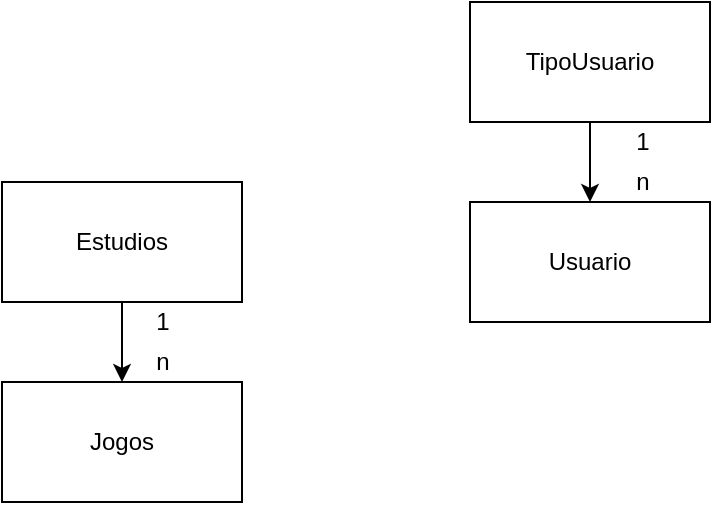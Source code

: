 <mxfile version="12.7.9" type="device"><diagram id="KvoyHiNHChPxvqHH9eeK" name="Page-1"><mxGraphModel dx="1038" dy="531" grid="1" gridSize="10" guides="1" tooltips="1" connect="1" arrows="1" fold="1" page="1" pageScale="1" pageWidth="827" pageHeight="1169" math="0" shadow="0"><root><mxCell id="0"/><mxCell id="1" parent="0"/><mxCell id="xuYS_Y7EmCN0Wp2sre2P-2" value="Jogos" style="rounded=0;whiteSpace=wrap;html=1;" vertex="1" parent="1"><mxGeometry x="180" y="300" width="120" height="60" as="geometry"/></mxCell><mxCell id="xuYS_Y7EmCN0Wp2sre2P-8" style="edgeStyle=orthogonalEdgeStyle;rounded=0;orthogonalLoop=1;jettySize=auto;html=1;" edge="1" parent="1" source="xuYS_Y7EmCN0Wp2sre2P-3" target="xuYS_Y7EmCN0Wp2sre2P-2"><mxGeometry relative="1" as="geometry"/></mxCell><mxCell id="xuYS_Y7EmCN0Wp2sre2P-3" value="Estudios" style="rounded=0;whiteSpace=wrap;html=1;" vertex="1" parent="1"><mxGeometry x="180" y="200" width="120" height="60" as="geometry"/></mxCell><mxCell id="xuYS_Y7EmCN0Wp2sre2P-7" style="edgeStyle=orthogonalEdgeStyle;rounded=0;orthogonalLoop=1;jettySize=auto;html=1;exitX=0.5;exitY=1;exitDx=0;exitDy=0;" edge="1" parent="1" source="xuYS_Y7EmCN0Wp2sre2P-4" target="xuYS_Y7EmCN0Wp2sre2P-5"><mxGeometry relative="1" as="geometry"/></mxCell><mxCell id="xuYS_Y7EmCN0Wp2sre2P-4" value="TipoUsuario" style="rounded=0;whiteSpace=wrap;html=1;" vertex="1" parent="1"><mxGeometry x="414" y="110" width="120" height="60" as="geometry"/></mxCell><mxCell id="xuYS_Y7EmCN0Wp2sre2P-5" value="Usuario" style="rounded=0;whiteSpace=wrap;html=1;" vertex="1" parent="1"><mxGeometry x="414" y="210" width="120" height="60" as="geometry"/></mxCell><mxCell id="xuYS_Y7EmCN0Wp2sre2P-9" value="1" style="text;html=1;align=center;verticalAlign=middle;resizable=0;points=[];autosize=1;" vertex="1" parent="1"><mxGeometry x="250" y="260" width="20" height="20" as="geometry"/></mxCell><mxCell id="xuYS_Y7EmCN0Wp2sre2P-10" value="n" style="text;html=1;align=center;verticalAlign=middle;resizable=0;points=[];autosize=1;" vertex="1" parent="1"><mxGeometry x="250" y="280" width="20" height="20" as="geometry"/></mxCell><mxCell id="xuYS_Y7EmCN0Wp2sre2P-11" value="1" style="text;html=1;align=center;verticalAlign=middle;resizable=0;points=[];autosize=1;" vertex="1" parent="1"><mxGeometry x="490" y="170" width="20" height="20" as="geometry"/></mxCell><mxCell id="xuYS_Y7EmCN0Wp2sre2P-12" value="n" style="text;html=1;align=center;verticalAlign=middle;resizable=0;points=[];autosize=1;" vertex="1" parent="1"><mxGeometry x="490" y="190" width="20" height="20" as="geometry"/></mxCell></root></mxGraphModel></diagram></mxfile>